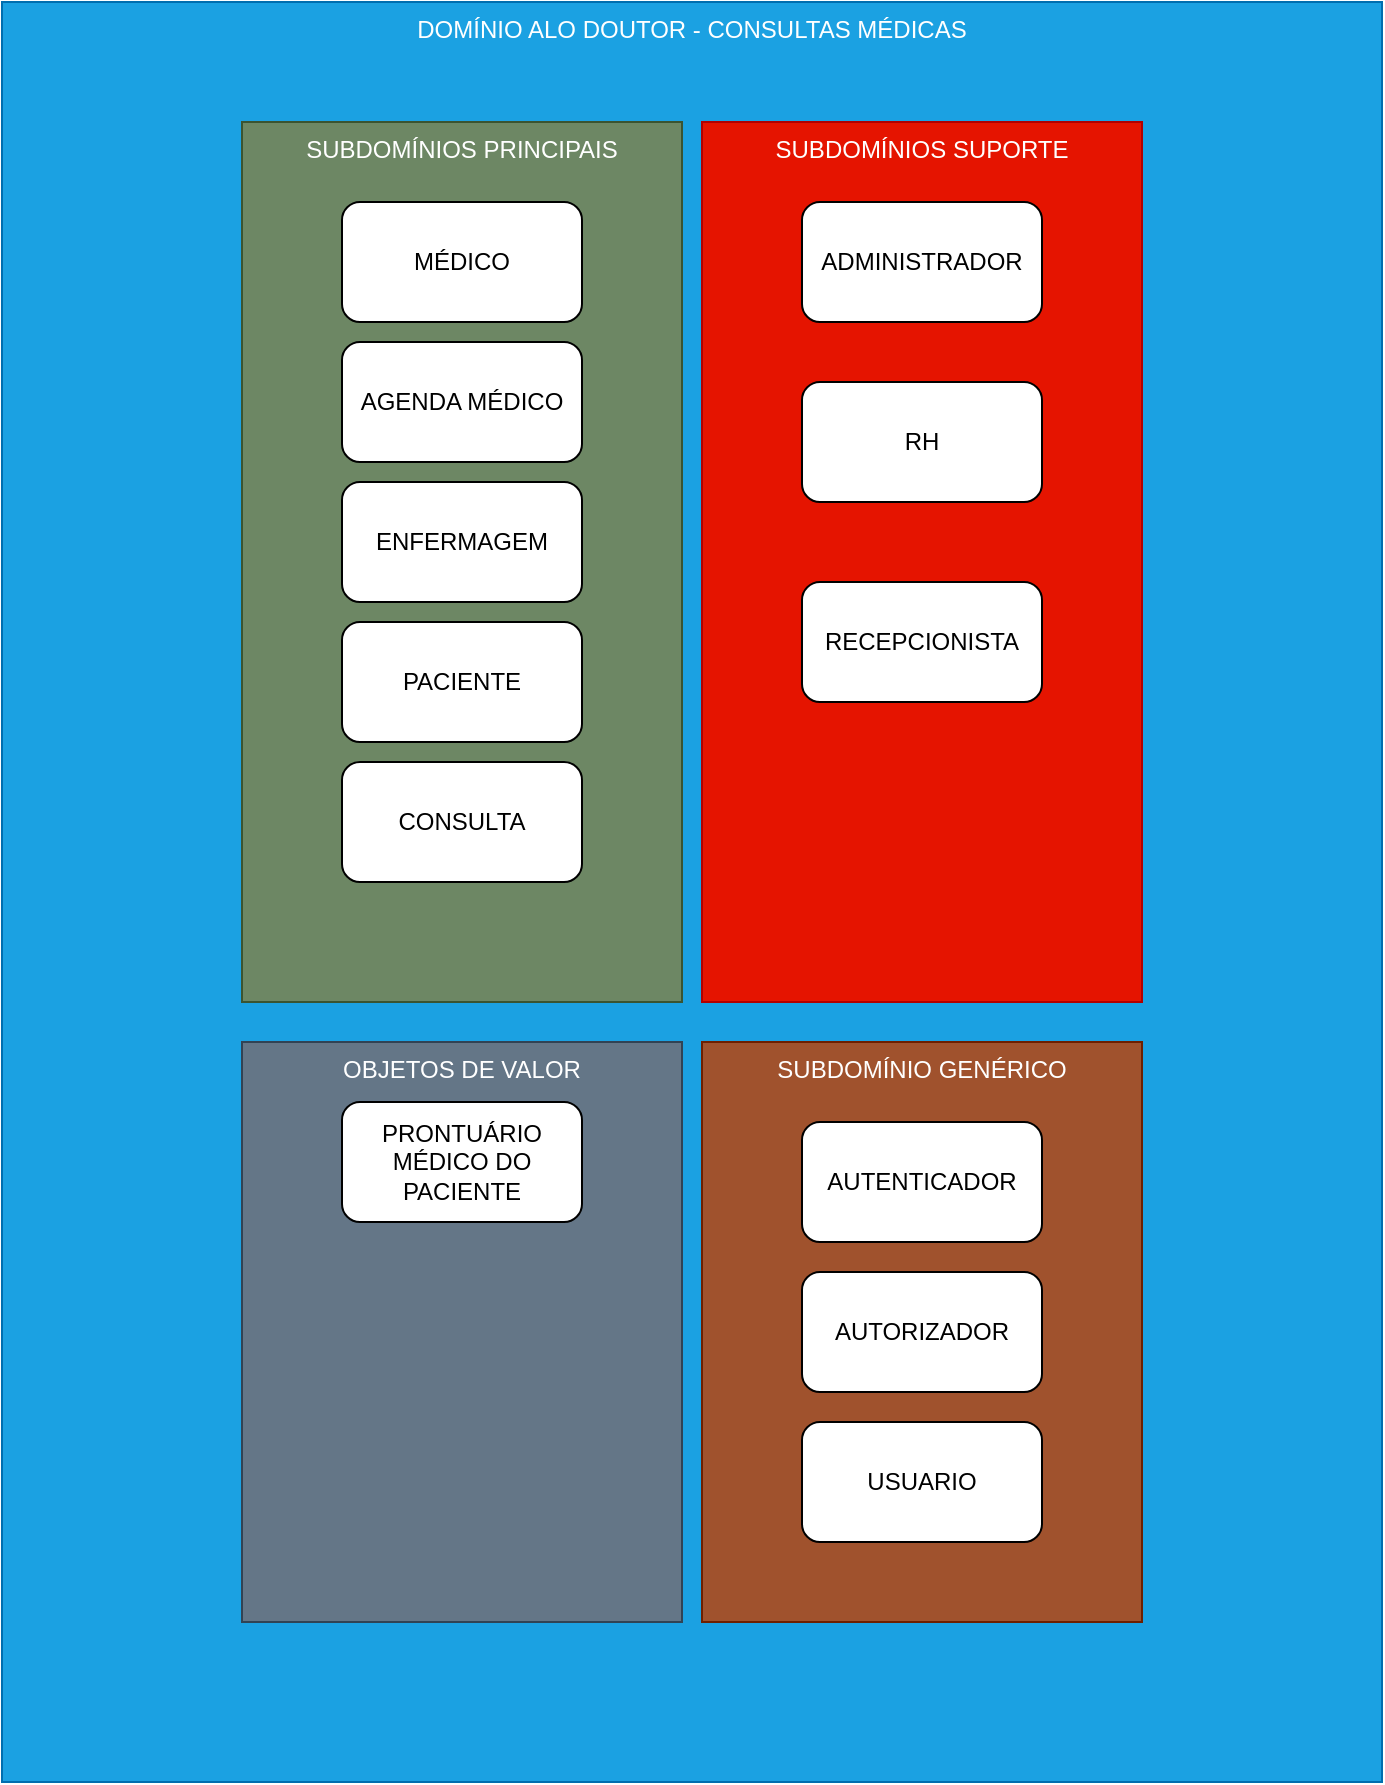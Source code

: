 <mxfile version="22.0.2" type="device" pages="2">
  <diagram name="DOMINIOS" id="WZtZchT8NtpQwqVBPbh9">
    <mxGraphModel dx="1591" dy="1427" grid="1" gridSize="10" guides="1" tooltips="1" connect="1" arrows="1" fold="1" page="1" pageScale="1" pageWidth="850" pageHeight="1100" math="0" shadow="0">
      <root>
        <mxCell id="0" />
        <mxCell id="1" parent="0" />
        <mxCell id="8HDtmW_I1IsD4asgzvK4-19" value="DOMÍNIO ALO DOUTOR - CONSULTAS MÉDICAS" style="rounded=0;whiteSpace=wrap;html=1;verticalAlign=top;fillColor=#1ba1e2;strokeColor=#006EAF;fontColor=#ffffff;" vertex="1" parent="1">
          <mxGeometry x="50" y="70" width="690" height="890" as="geometry" />
        </mxCell>
        <mxCell id="8HDtmW_I1IsD4asgzvK4-14" value="OBJETOS DE VALOR" style="rounded=0;whiteSpace=wrap;html=1;verticalAlign=top;fillColor=#647687;fontColor=#ffffff;strokeColor=#314354;" vertex="1" parent="1">
          <mxGeometry x="170" y="590" width="220" height="290" as="geometry" />
        </mxCell>
        <mxCell id="8HDtmW_I1IsD4asgzvK4-12" value="SUBDOMÍNIOS SUPORTE" style="rounded=0;whiteSpace=wrap;html=1;verticalAlign=top;fillColor=#e51400;strokeColor=#B20000;fontColor=#ffffff;" vertex="1" parent="1">
          <mxGeometry x="400" y="130" width="220" height="440" as="geometry" />
        </mxCell>
        <mxCell id="8HDtmW_I1IsD4asgzvK4-11" value="SUBDOMÍNIOS PRINCIPAIS" style="rounded=0;whiteSpace=wrap;html=1;verticalAlign=top;fillColor=#6d8764;strokeColor=#3A5431;fontColor=#ffffff;" vertex="1" parent="1">
          <mxGeometry x="170" y="130" width="220" height="440" as="geometry" />
        </mxCell>
        <mxCell id="8HDtmW_I1IsD4asgzvK4-1" value="MÉDICO" style="rounded=1;whiteSpace=wrap;html=1;" vertex="1" parent="1">
          <mxGeometry x="220" y="170" width="120" height="60" as="geometry" />
        </mxCell>
        <mxCell id="8HDtmW_I1IsD4asgzvK4-2" value="PACIENTE" style="rounded=1;whiteSpace=wrap;html=1;" vertex="1" parent="1">
          <mxGeometry x="220" y="380" width="120" height="60" as="geometry" />
        </mxCell>
        <mxCell id="8HDtmW_I1IsD4asgzvK4-3" value="RH" style="rounded=1;whiteSpace=wrap;html=1;" vertex="1" parent="1">
          <mxGeometry x="450" y="260" width="120" height="60" as="geometry" />
        </mxCell>
        <mxCell id="8HDtmW_I1IsD4asgzvK4-4" value="RECEPCIONISTA" style="rounded=1;whiteSpace=wrap;html=1;" vertex="1" parent="1">
          <mxGeometry x="450" y="360" width="120" height="60" as="geometry" />
        </mxCell>
        <mxCell id="8HDtmW_I1IsD4asgzvK4-5" value="ENFERMAGEM" style="rounded=1;whiteSpace=wrap;html=1;" vertex="1" parent="1">
          <mxGeometry x="220" y="310" width="120" height="60" as="geometry" />
        </mxCell>
        <mxCell id="8HDtmW_I1IsD4asgzvK4-6" value="ADMINISTRADOR" style="rounded=1;whiteSpace=wrap;html=1;" vertex="1" parent="1">
          <mxGeometry x="450" y="170" width="120" height="60" as="geometry" />
        </mxCell>
        <mxCell id="8HDtmW_I1IsD4asgzvK4-7" value="AGENDA MÉDICO" style="rounded=1;whiteSpace=wrap;html=1;" vertex="1" parent="1">
          <mxGeometry x="220" y="240" width="120" height="60" as="geometry" />
        </mxCell>
        <mxCell id="8HDtmW_I1IsD4asgzvK4-8" value="CONSULTA" style="rounded=1;whiteSpace=wrap;html=1;" vertex="1" parent="1">
          <mxGeometry x="220" y="450" width="120" height="60" as="geometry" />
        </mxCell>
        <mxCell id="8HDtmW_I1IsD4asgzvK4-9" value="PRONTUÁRIO MÉDICO DO PACIENTE" style="rounded=1;whiteSpace=wrap;html=1;" vertex="1" parent="1">
          <mxGeometry x="220" y="620" width="120" height="60" as="geometry" />
        </mxCell>
        <mxCell id="8HDtmW_I1IsD4asgzvK4-15" value="SUBDOMÍNIO GENÉRICO" style="rounded=0;whiteSpace=wrap;html=1;verticalAlign=top;fillColor=#a0522d;fontColor=#ffffff;strokeColor=#6D1F00;" vertex="1" parent="1">
          <mxGeometry x="400" y="590" width="220" height="290" as="geometry" />
        </mxCell>
        <mxCell id="8HDtmW_I1IsD4asgzvK4-16" value="AUTENTICADOR" style="rounded=1;whiteSpace=wrap;html=1;" vertex="1" parent="1">
          <mxGeometry x="450" y="630" width="120" height="60" as="geometry" />
        </mxCell>
        <mxCell id="8HDtmW_I1IsD4asgzvK4-17" value="AUTORIZADOR" style="rounded=1;whiteSpace=wrap;html=1;" vertex="1" parent="1">
          <mxGeometry x="450" y="705" width="120" height="60" as="geometry" />
        </mxCell>
        <mxCell id="8HDtmW_I1IsD4asgzvK4-18" value="USUARIO" style="rounded=1;whiteSpace=wrap;html=1;" vertex="1" parent="1">
          <mxGeometry x="450" y="780" width="120" height="60" as="geometry" />
        </mxCell>
      </root>
    </mxGraphModel>
  </diagram>
  <diagram id="bDF0ETqcjMSj1T153W36" name="CONTEXTOS DELIMITADOS">
    <mxGraphModel dx="1114" dy="999" grid="1" gridSize="10" guides="1" tooltips="1" connect="1" arrows="1" fold="1" page="1" pageScale="1" pageWidth="850" pageHeight="1100" math="0" shadow="0">
      <root>
        <mxCell id="0" />
        <mxCell id="1" parent="0" />
      </root>
    </mxGraphModel>
  </diagram>
</mxfile>
